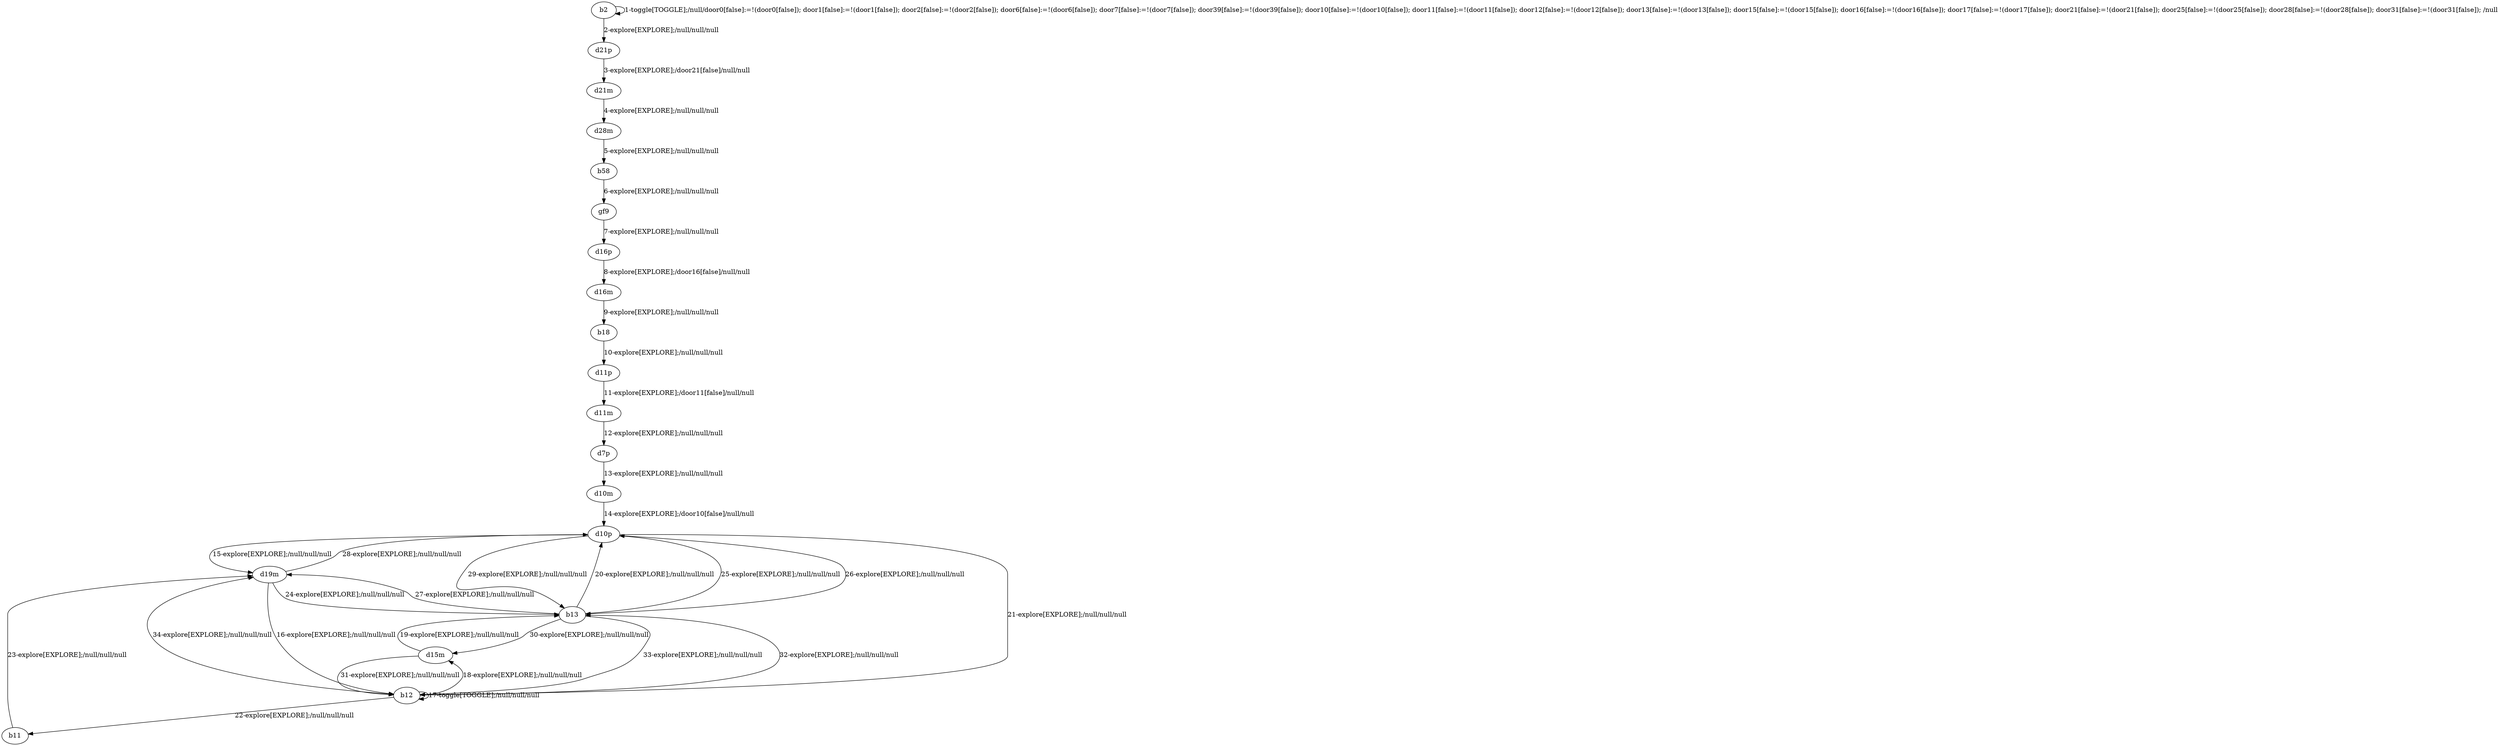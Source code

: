# Total number of goals covered by this test: 1
# b12 --> b11

digraph g {
"b2" -> "b2" [label = "1-toggle[TOGGLE];/null/door0[false]:=!(door0[false]); door1[false]:=!(door1[false]); door2[false]:=!(door2[false]); door6[false]:=!(door6[false]); door7[false]:=!(door7[false]); door39[false]:=!(door39[false]); door10[false]:=!(door10[false]); door11[false]:=!(door11[false]); door12[false]:=!(door12[false]); door13[false]:=!(door13[false]); door15[false]:=!(door15[false]); door16[false]:=!(door16[false]); door17[false]:=!(door17[false]); door21[false]:=!(door21[false]); door25[false]:=!(door25[false]); door28[false]:=!(door28[false]); door31[false]:=!(door31[false]); /null"];
"b2" -> "d21p" [label = "2-explore[EXPLORE];/null/null/null"];
"d21p" -> "d21m" [label = "3-explore[EXPLORE];/door21[false]/null/null"];
"d21m" -> "d28m" [label = "4-explore[EXPLORE];/null/null/null"];
"d28m" -> "b58" [label = "5-explore[EXPLORE];/null/null/null"];
"b58" -> "gf9" [label = "6-explore[EXPLORE];/null/null/null"];
"gf9" -> "d16p" [label = "7-explore[EXPLORE];/null/null/null"];
"d16p" -> "d16m" [label = "8-explore[EXPLORE];/door16[false]/null/null"];
"d16m" -> "b18" [label = "9-explore[EXPLORE];/null/null/null"];
"b18" -> "d11p" [label = "10-explore[EXPLORE];/null/null/null"];
"d11p" -> "d11m" [label = "11-explore[EXPLORE];/door11[false]/null/null"];
"d11m" -> "d7p" [label = "12-explore[EXPLORE];/null/null/null"];
"d7p" -> "d10m" [label = "13-explore[EXPLORE];/null/null/null"];
"d10m" -> "d10p" [label = "14-explore[EXPLORE];/door10[false]/null/null"];
"d10p" -> "d19m" [label = "15-explore[EXPLORE];/null/null/null"];
"d19m" -> "b12" [label = "16-explore[EXPLORE];/null/null/null"];
"b12" -> "b12" [label = "17-toggle[TOGGLE];/null/null/null"];
"b12" -> "d15m" [label = "18-explore[EXPLORE];/null/null/null"];
"d15m" -> "b13" [label = "19-explore[EXPLORE];/null/null/null"];
"b13" -> "d10p" [label = "20-explore[EXPLORE];/null/null/null"];
"d10p" -> "b12" [label = "21-explore[EXPLORE];/null/null/null"];
"b12" -> "b11" [label = "22-explore[EXPLORE];/null/null/null"];
"b11" -> "d19m" [label = "23-explore[EXPLORE];/null/null/null"];
"d19m" -> "b13" [label = "24-explore[EXPLORE];/null/null/null"];
"b13" -> "d10p" [label = "25-explore[EXPLORE];/null/null/null"];
"d10p" -> "b13" [label = "26-explore[EXPLORE];/null/null/null"];
"b13" -> "d19m" [label = "27-explore[EXPLORE];/null/null/null"];
"d19m" -> "d10p" [label = "28-explore[EXPLORE];/null/null/null"];
"d10p" -> "b13" [label = "29-explore[EXPLORE];/null/null/null"];
"b13" -> "d15m" [label = "30-explore[EXPLORE];/null/null/null"];
"d15m" -> "b12" [label = "31-explore[EXPLORE];/null/null/null"];
"b12" -> "b13" [label = "32-explore[EXPLORE];/null/null/null"];
"b13" -> "b12" [label = "33-explore[EXPLORE];/null/null/null"];
"b12" -> "d19m" [label = "34-explore[EXPLORE];/null/null/null"];
}